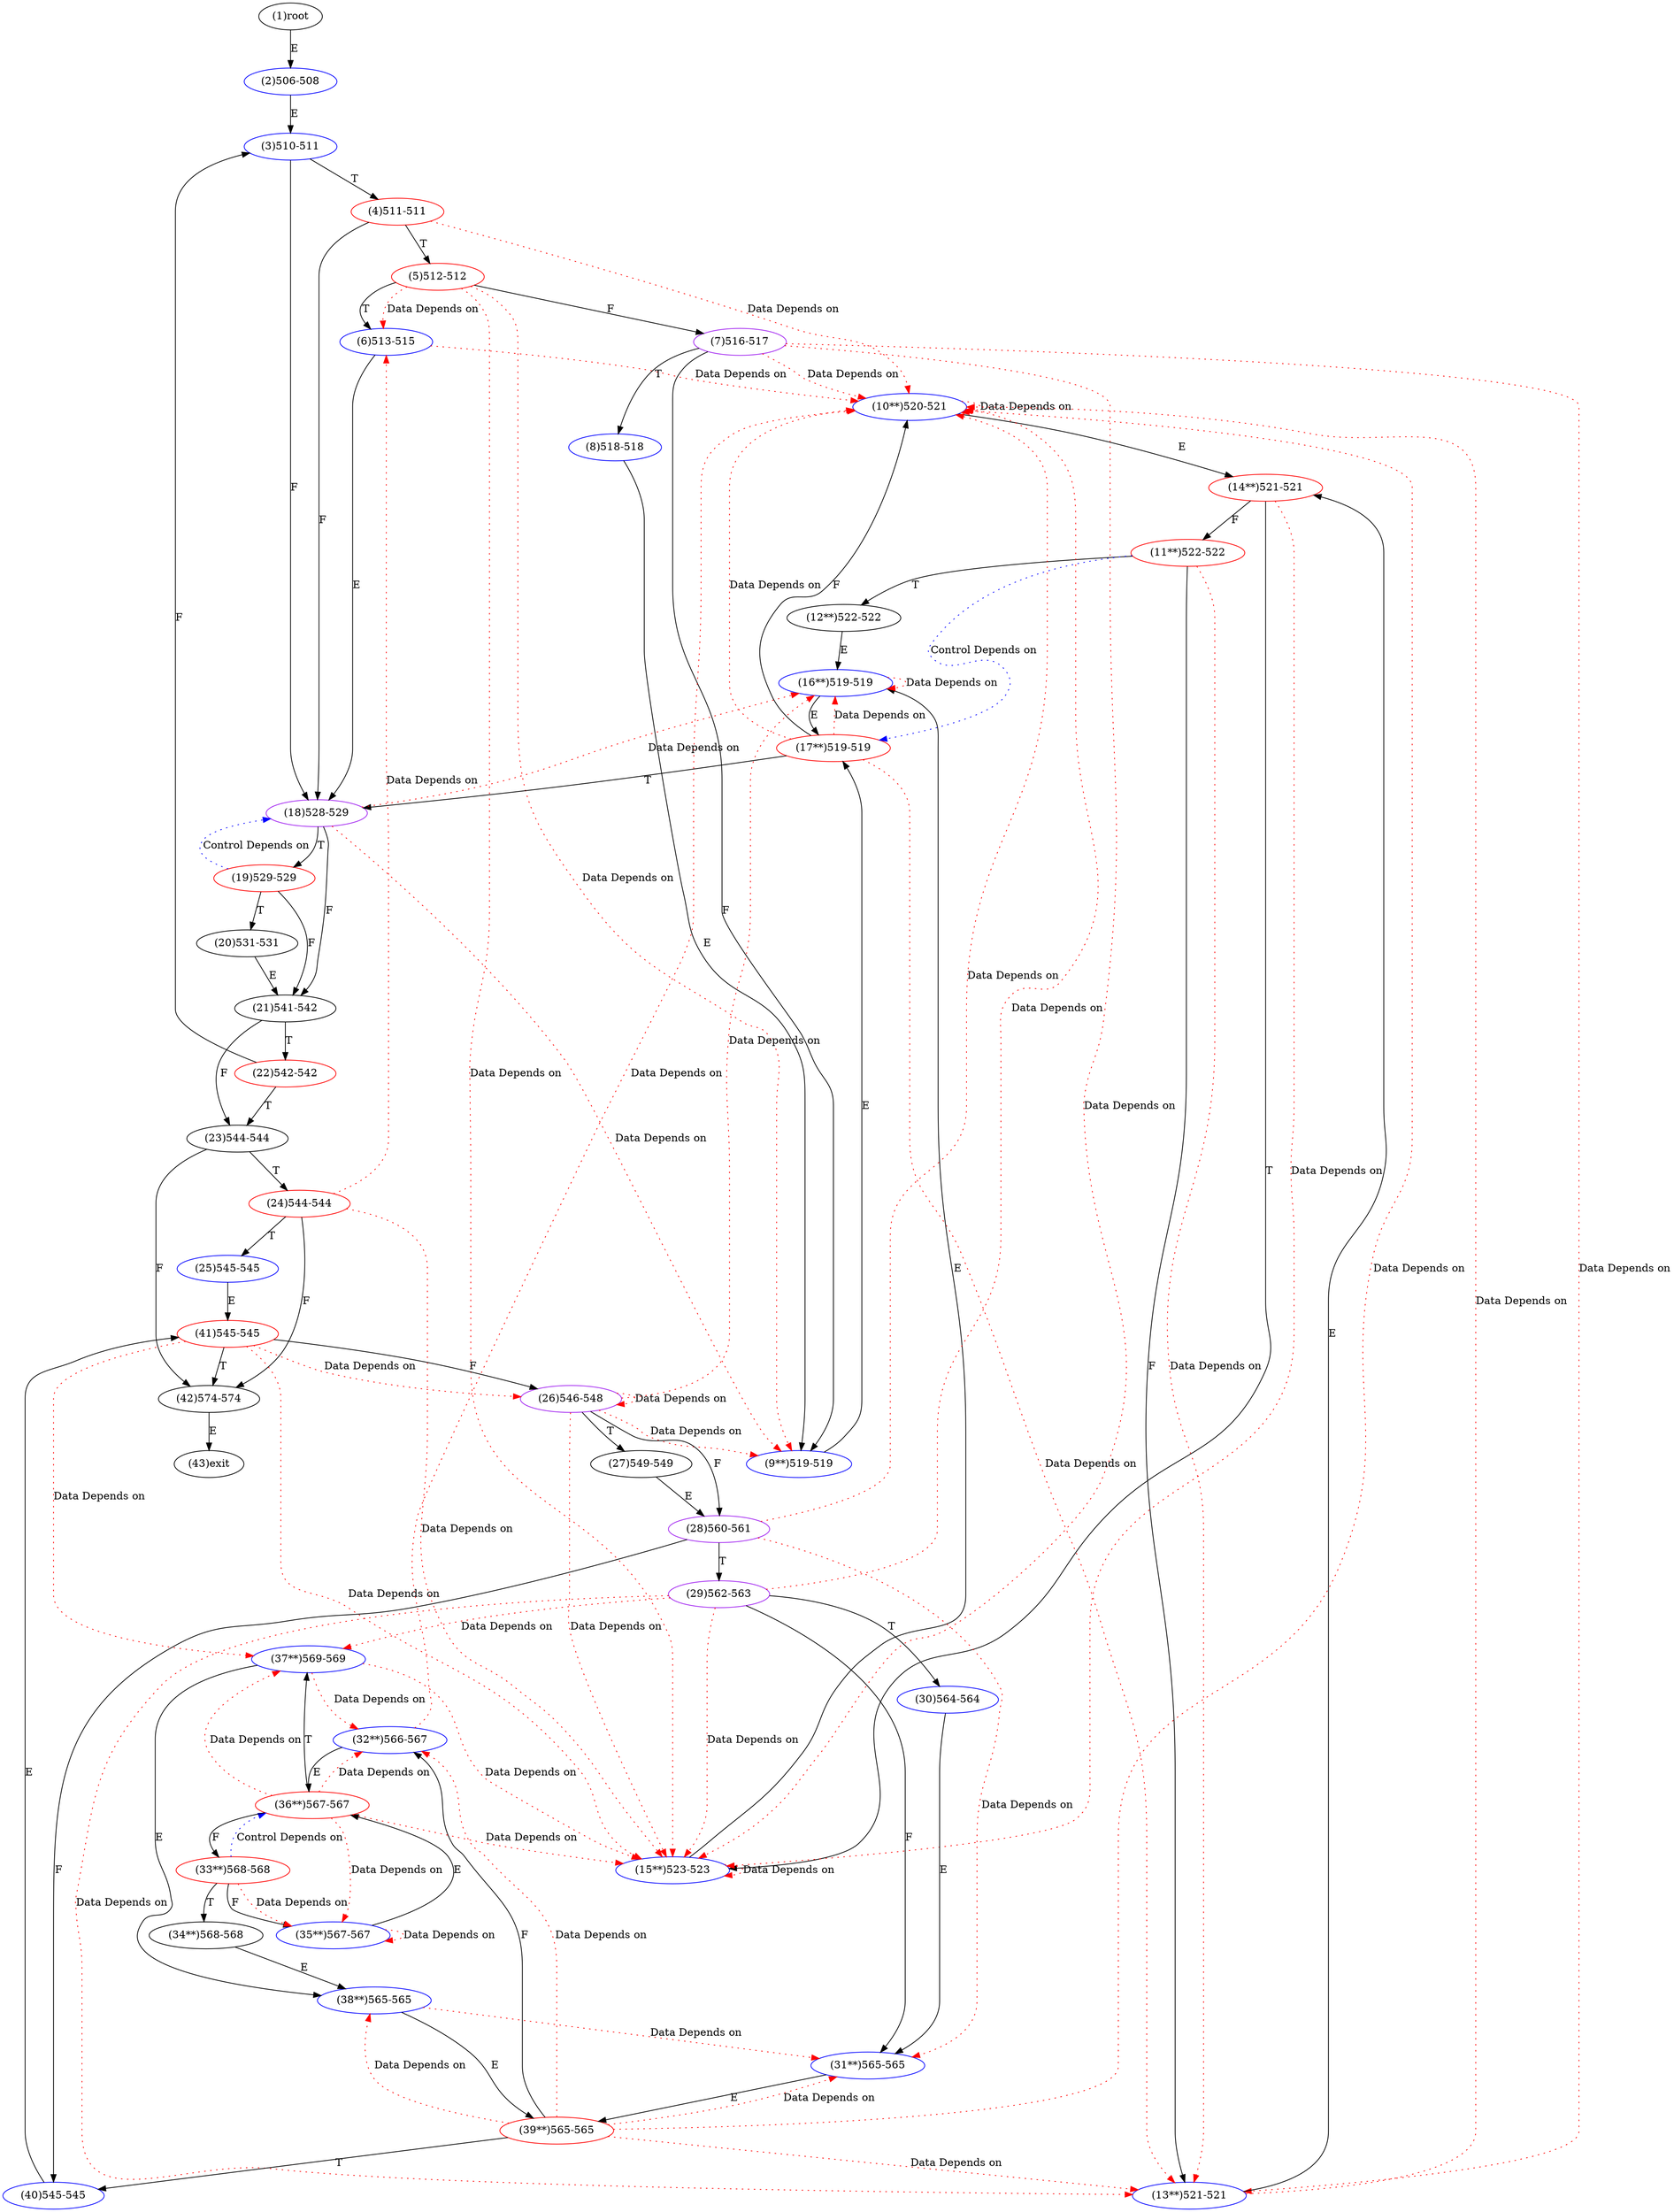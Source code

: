 digraph "" { 
1[ label="(1)root"];
2[ label="(2)506-508",color=blue];
3[ label="(3)510-511",color=blue];
4[ label="(4)511-511",color=red];
5[ label="(5)512-512",color=red];
6[ label="(6)513-515",color=blue];
7[ label="(7)516-517",color=purple];
8[ label="(8)518-518",color=blue];
9[ label="(9**)519-519",color=blue];
10[ label="(10**)520-521",color=blue];
11[ label="(11**)522-522",color=red];
12[ label="(12**)522-522"];
13[ label="(13**)521-521",color=blue];
14[ label="(14**)521-521",color=red];
15[ label="(15**)523-523",color=blue];
17[ label="(17**)519-519",color=red];
16[ label="(16**)519-519",color=blue];
19[ label="(19)529-529",color=red];
18[ label="(18)528-529",color=purple];
21[ label="(21)541-542"];
20[ label="(20)531-531"];
23[ label="(23)544-544"];
22[ label="(22)542-542",color=red];
25[ label="(25)545-545",color=blue];
24[ label="(24)544-544",color=red];
27[ label="(27)549-549"];
26[ label="(26)546-548",color=purple];
29[ label="(29)562-563",color=purple];
28[ label="(28)560-561",color=purple];
31[ label="(31**)565-565",color=blue];
30[ label="(30)564-564",color=blue];
34[ label="(34**)568-568"];
35[ label="(35**)567-567",color=blue];
32[ label="(32**)566-567",color=blue];
33[ label="(33**)568-568",color=red];
38[ label="(38**)565-565",color=blue];
39[ label="(39**)565-565",color=red];
36[ label="(36**)567-567",color=red];
37[ label="(37**)569-569",color=blue];
42[ label="(42)574-574"];
43[ label="(43)exit"];
40[ label="(40)545-545",color=blue];
41[ label="(41)545-545",color=red];
1->2[ label="E"];
2->3[ label="E"];
3->18[ label="F"];
3->4[ label="T"];
4->18[ label="F"];
4->5[ label="T"];
5->7[ label="F"];
5->6[ label="T"];
6->18[ label="E"];
7->9[ label="F"];
7->8[ label="T"];
8->9[ label="E"];
9->17[ label="E"];
10->14[ label="E"];
11->13[ label="F"];
11->12[ label="T"];
12->16[ label="E"];
13->14[ label="E"];
14->11[ label="F"];
14->15[ label="T"];
15->16[ label="E"];
16->17[ label="E"];
17->10[ label="F"];
17->18[ label="T"];
18->21[ label="F"];
18->19[ label="T"];
19->21[ label="F"];
19->20[ label="T"];
20->21[ label="E"];
21->23[ label="F"];
21->22[ label="T"];
22->3[ label="F"];
22->23[ label="T"];
23->42[ label="F"];
23->24[ label="T"];
24->42[ label="F"];
24->25[ label="T"];
25->41[ label="E"];
26->28[ label="F"];
26->27[ label="T"];
27->28[ label="E"];
28->40[ label="F"];
28->29[ label="T"];
29->31[ label="F"];
29->30[ label="T"];
30->31[ label="E"];
31->39[ label="E"];
32->36[ label="E"];
33->35[ label="F"];
33->34[ label="T"];
34->38[ label="E"];
35->36[ label="E"];
36->33[ label="F"];
36->37[ label="T"];
37->38[ label="E"];
38->39[ label="E"];
39->32[ label="F"];
39->40[ label="T"];
40->41[ label="E"];
41->26[ label="F"];
41->42[ label="T"];
42->43[ label="E"];
4->10[ color="red" label="Data Depends on" style = dotted ];
5->6[ color="red" label="Data Depends on" style = dotted ];
5->15[ color="red" label="Data Depends on" style = dotted ];
5->9[ color="red" label="Data Depends on" style = dotted ];
6->10[ color="red" label="Data Depends on" style = dotted ];
7->15[ color="red" label="Data Depends on" style = dotted ];
7->13[ color="red" label="Data Depends on" style = dotted ];
7->10[ color="red" label="Data Depends on" style = dotted ];
10->10[ color="red" label="Data Depends on" style = dotted ];
11->13[ color="red" label="Data Depends on" style = dotted ];
11->17[ color="blue" label="Control Depends on" style = dotted ];
13->10[ color="red" label="Data Depends on" style = dotted ];
14->15[ color="red" label="Data Depends on" style = dotted ];
15->15[ color="red" label="Data Depends on" style = dotted ];
17->16[ color="red" label="Data Depends on" style = dotted ];
17->10[ color="red" label="Data Depends on" style = dotted ];
17->13[ color="red" label="Data Depends on" style = dotted ];
16->16[ color="red" label="Data Depends on" style = dotted ];
19->18[ color="blue" label="Control Depends on" style = dotted ];
18->16[ color="red" label="Data Depends on" style = dotted ];
18->9[ color="red" label="Data Depends on" style = dotted ];
24->15[ color="red" label="Data Depends on" style = dotted ];
24->6[ color="red" label="Data Depends on" style = dotted ];
26->26[ color="red" label="Data Depends on" style = dotted ];
26->9[ color="red" label="Data Depends on" style = dotted ];
26->15[ color="red" label="Data Depends on" style = dotted ];
26->16[ color="red" label="Data Depends on" style = dotted ];
29->13[ color="red" label="Data Depends on" style = dotted ];
29->15[ color="red" label="Data Depends on" style = dotted ];
29->10[ color="red" label="Data Depends on" style = dotted ];
29->37[ color="red" label="Data Depends on" style = dotted ];
28->31[ color="red" label="Data Depends on" style = dotted ];
28->10[ color="red" label="Data Depends on" style = dotted ];
35->35[ color="red" label="Data Depends on" style = dotted ];
32->10[ color="red" label="Data Depends on" style = dotted ];
33->35[ color="red" label="Data Depends on" style = dotted ];
33->36[ color="blue" label="Control Depends on" style = dotted ];
38->31[ color="red" label="Data Depends on" style = dotted ];
39->38[ color="red" label="Data Depends on" style = dotted ];
39->32[ color="red" label="Data Depends on" style = dotted ];
39->13[ color="red" label="Data Depends on" style = dotted ];
39->31[ color="red" label="Data Depends on" style = dotted ];
39->10[ color="red" label="Data Depends on" style = dotted ];
36->37[ color="red" label="Data Depends on" style = dotted ];
36->32[ color="red" label="Data Depends on" style = dotted ];
36->35[ color="red" label="Data Depends on" style = dotted ];
36->15[ color="red" label="Data Depends on" style = dotted ];
37->32[ color="red" label="Data Depends on" style = dotted ];
37->15[ color="red" label="Data Depends on" style = dotted ];
41->26[ color="red" label="Data Depends on" style = dotted ];
41->15[ color="red" label="Data Depends on" style = dotted ];
41->37[ color="red" label="Data Depends on" style = dotted ];
}